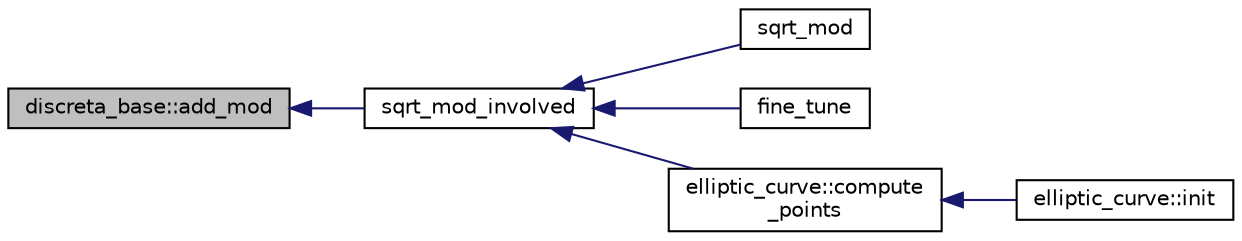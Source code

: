 digraph "discreta_base::add_mod"
{
  edge [fontname="Helvetica",fontsize="10",labelfontname="Helvetica",labelfontsize="10"];
  node [fontname="Helvetica",fontsize="10",shape=record];
  rankdir="LR";
  Node161 [label="discreta_base::add_mod",height=0.2,width=0.4,color="black", fillcolor="grey75", style="filled", fontcolor="black"];
  Node161 -> Node162 [dir="back",color="midnightblue",fontsize="10",style="solid",fontname="Helvetica"];
  Node162 [label="sqrt_mod_involved",height=0.2,width=0.4,color="black", fillcolor="white", style="filled",URL="$d3/d72/global_8_c.html#acd861d9b44d7703f6f8bf7fd75b9afe6"];
  Node162 -> Node163 [dir="back",color="midnightblue",fontsize="10",style="solid",fontname="Helvetica"];
  Node163 [label="sqrt_mod",height=0.2,width=0.4,color="black", fillcolor="white", style="filled",URL="$d3/d72/global_8_c.html#a8b9a700cdc4cf3ca42c28e6435945ade"];
  Node162 -> Node164 [dir="back",color="midnightblue",fontsize="10",style="solid",fontname="Helvetica"];
  Node164 [label="fine_tune",height=0.2,width=0.4,color="black", fillcolor="white", style="filled",URL="$d3/d72/global_8_c.html#ab1f4f7f57240dfae62fb2126547fa8e6"];
  Node162 -> Node165 [dir="back",color="midnightblue",fontsize="10",style="solid",fontname="Helvetica"];
  Node165 [label="elliptic_curve::compute\l_points",height=0.2,width=0.4,color="black", fillcolor="white", style="filled",URL="$d3/dea/classelliptic__curve.html#a07f848c282b8e731d9e99e9b358d5a9a"];
  Node165 -> Node166 [dir="back",color="midnightblue",fontsize="10",style="solid",fontname="Helvetica"];
  Node166 [label="elliptic_curve::init",height=0.2,width=0.4,color="black", fillcolor="white", style="filled",URL="$d3/dea/classelliptic__curve.html#a0146cb7d2585f1e15e49d77a7496190f"];
}
